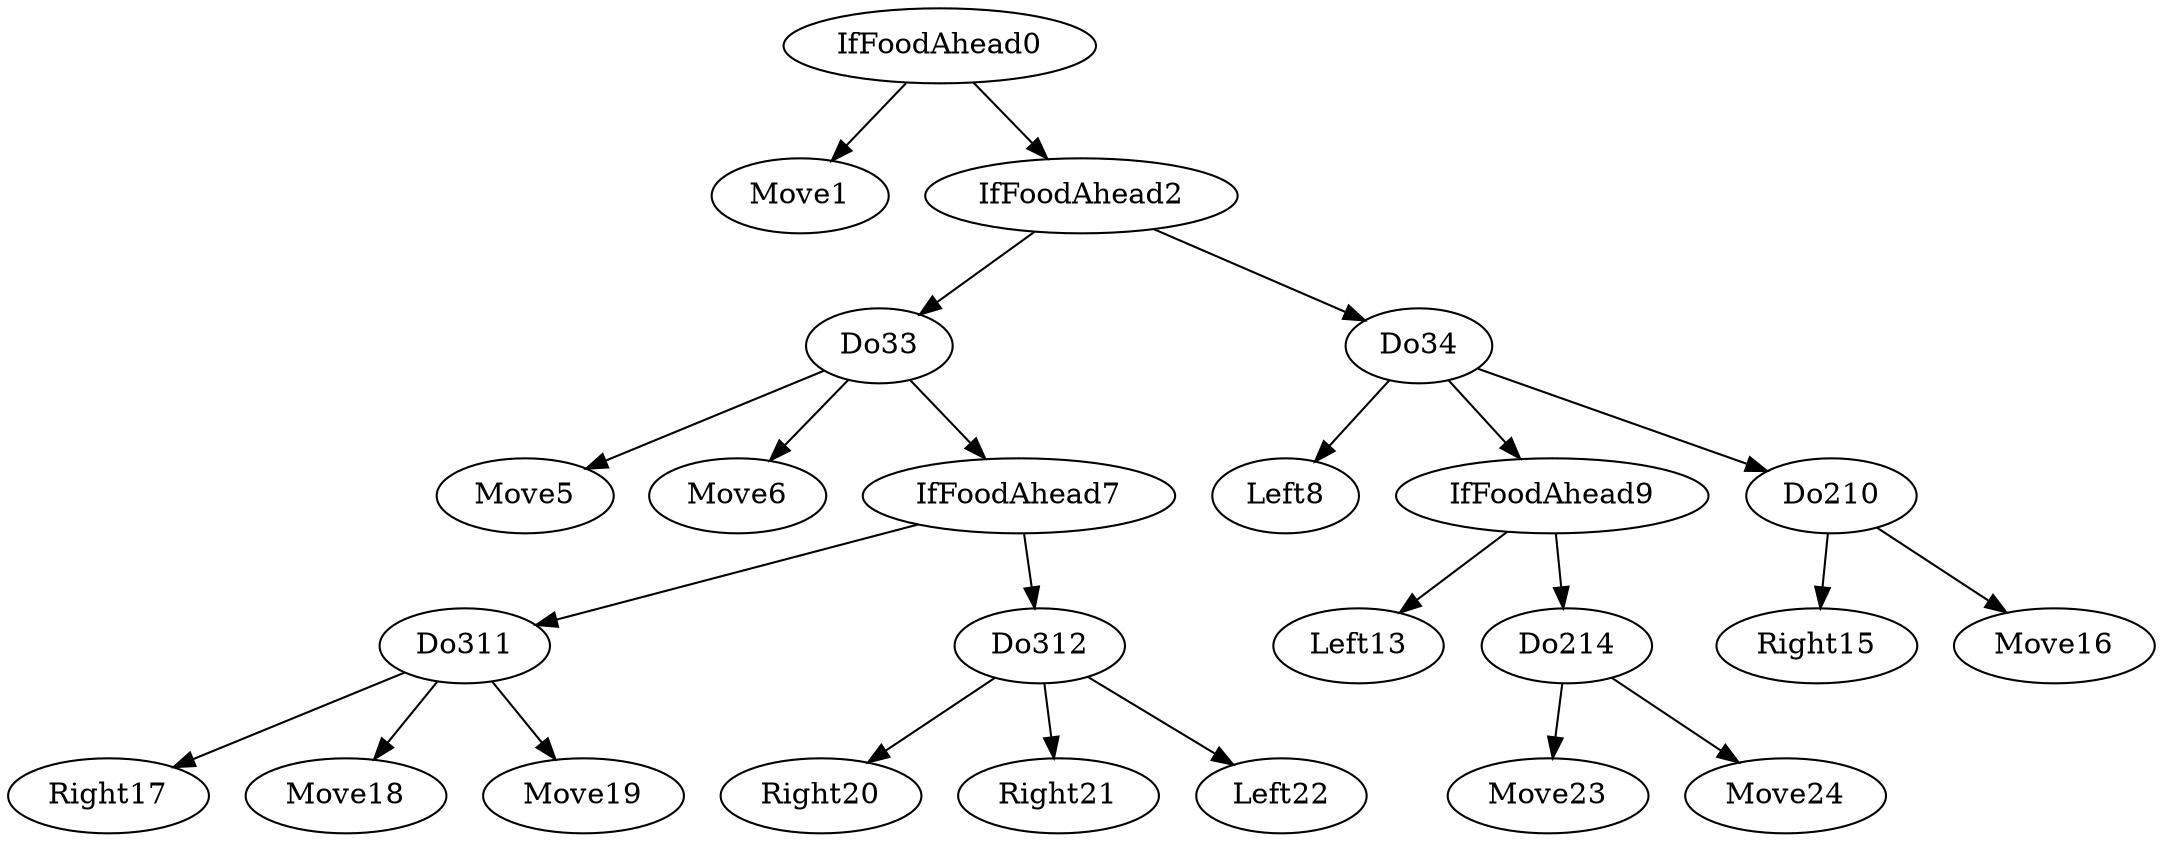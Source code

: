 digraph T {
	IfFoodAhead0 -> Move1;
	IfFoodAhead0 -> IfFoodAhead2;
	IfFoodAhead2 -> Do33;
	IfFoodAhead2 -> Do34;
	Do33 -> Move5;
	Do33 -> Move6;
	Do33 -> IfFoodAhead7;
	Do34 -> Left8;
	Do34 -> IfFoodAhead9;
	Do34 -> Do210;
	IfFoodAhead7 -> Do311;
	IfFoodAhead7 -> Do312;
	IfFoodAhead9 -> Left13;
	IfFoodAhead9 -> Do214;
	Do210 -> Right15;
	Do210 -> Move16;
	Do311 -> Right17;
	Do311 -> Move18;
	Do311 -> Move19;
	Do312 -> Right20;
	Do312 -> Right21;
	Do312 -> Left22;
	Do214 -> Move23;
	Do214 -> Move24;
}
